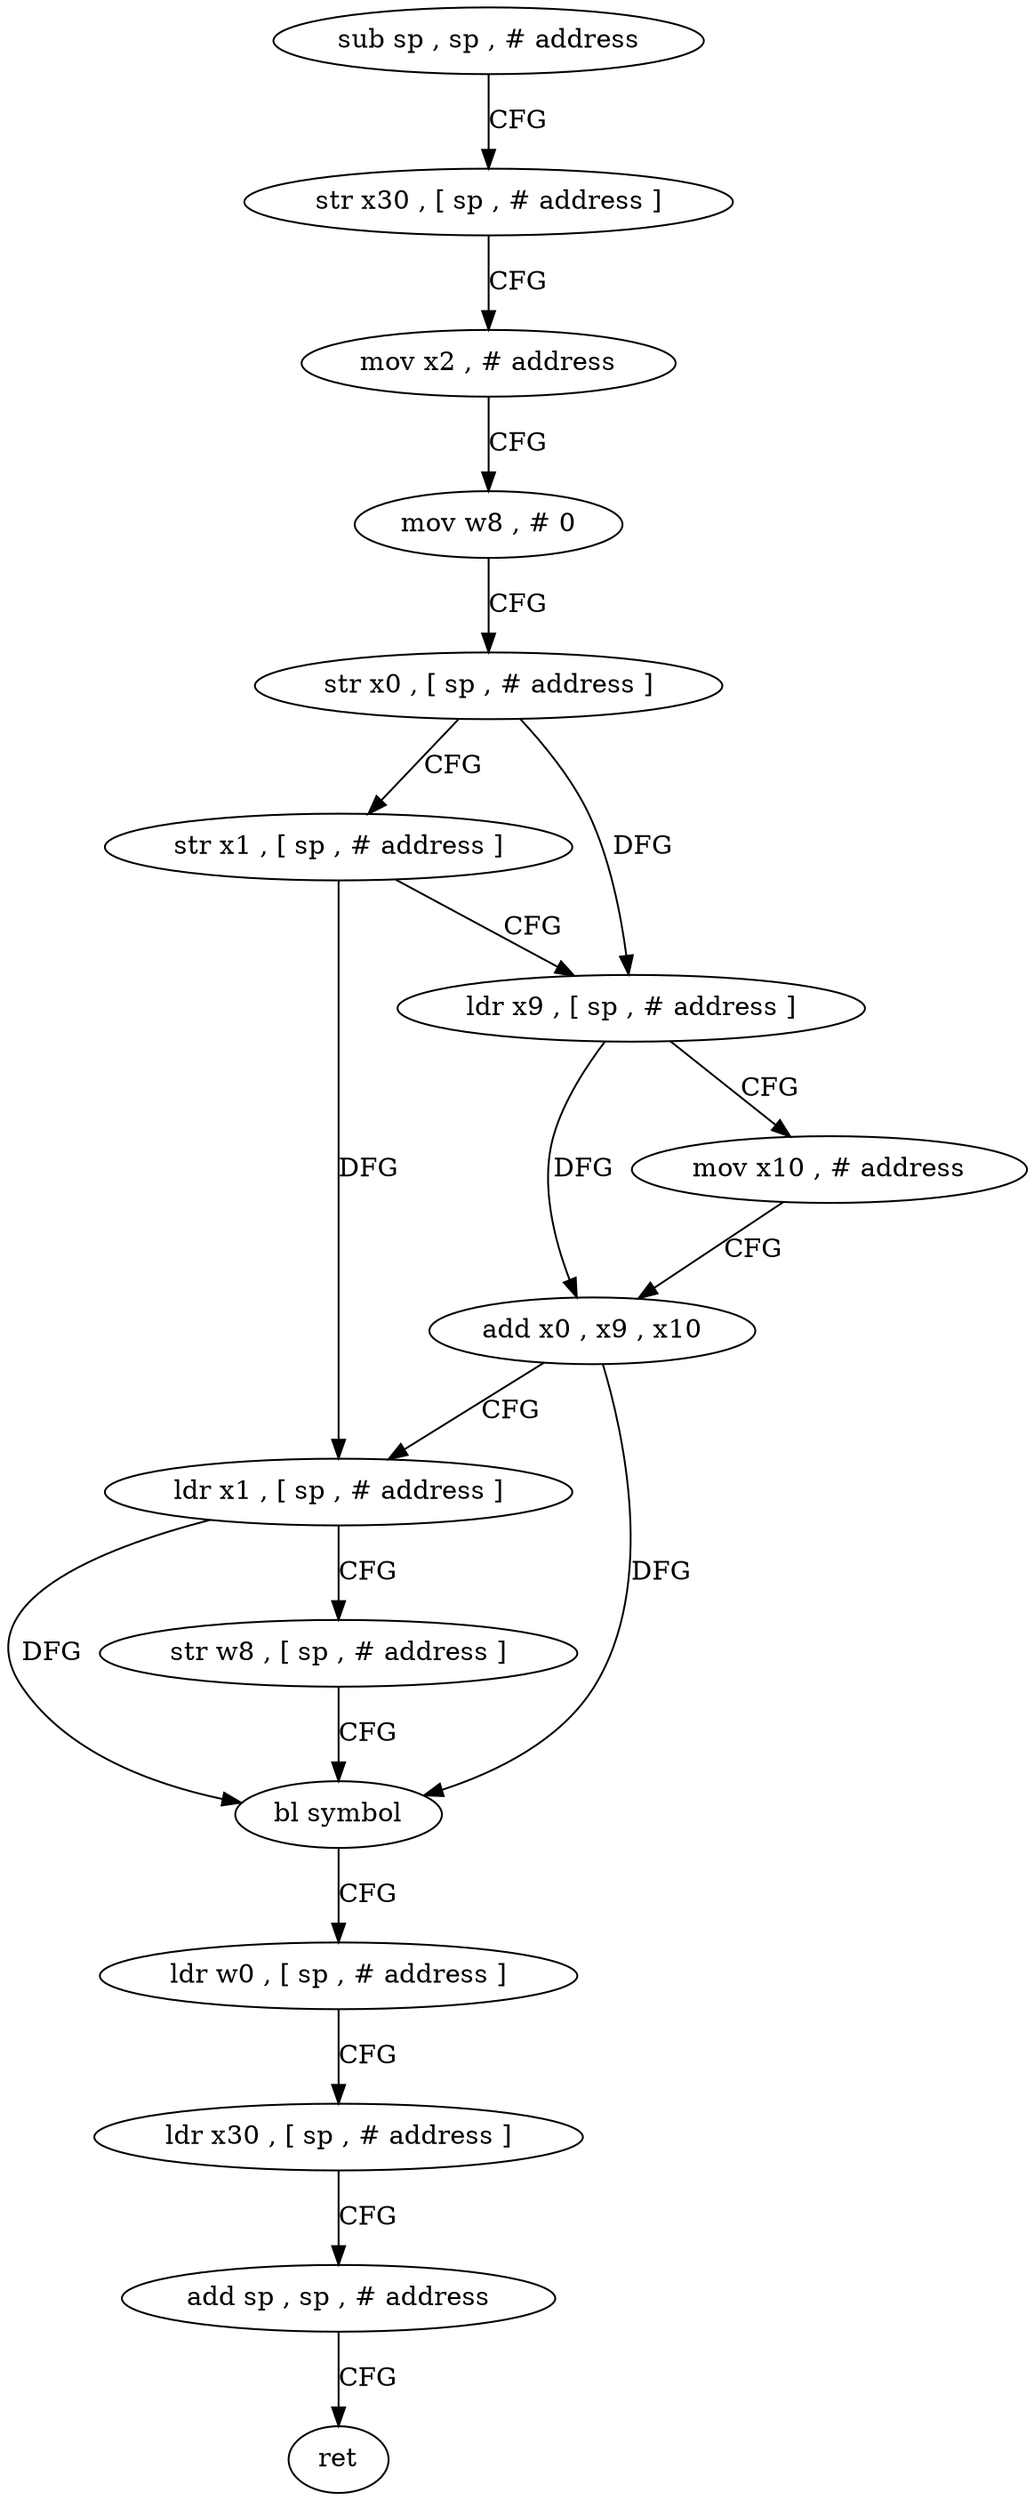 digraph "func" {
"346356" [label = "sub sp , sp , # address" ]
"346360" [label = "str x30 , [ sp , # address ]" ]
"346364" [label = "mov x2 , # address" ]
"346368" [label = "mov w8 , # 0" ]
"346372" [label = "str x0 , [ sp , # address ]" ]
"346376" [label = "str x1 , [ sp , # address ]" ]
"346380" [label = "ldr x9 , [ sp , # address ]" ]
"346384" [label = "mov x10 , # address" ]
"346388" [label = "add x0 , x9 , x10" ]
"346392" [label = "ldr x1 , [ sp , # address ]" ]
"346396" [label = "str w8 , [ sp , # address ]" ]
"346400" [label = "bl symbol" ]
"346404" [label = "ldr w0 , [ sp , # address ]" ]
"346408" [label = "ldr x30 , [ sp , # address ]" ]
"346412" [label = "add sp , sp , # address" ]
"346416" [label = "ret" ]
"346356" -> "346360" [ label = "CFG" ]
"346360" -> "346364" [ label = "CFG" ]
"346364" -> "346368" [ label = "CFG" ]
"346368" -> "346372" [ label = "CFG" ]
"346372" -> "346376" [ label = "CFG" ]
"346372" -> "346380" [ label = "DFG" ]
"346376" -> "346380" [ label = "CFG" ]
"346376" -> "346392" [ label = "DFG" ]
"346380" -> "346384" [ label = "CFG" ]
"346380" -> "346388" [ label = "DFG" ]
"346384" -> "346388" [ label = "CFG" ]
"346388" -> "346392" [ label = "CFG" ]
"346388" -> "346400" [ label = "DFG" ]
"346392" -> "346396" [ label = "CFG" ]
"346392" -> "346400" [ label = "DFG" ]
"346396" -> "346400" [ label = "CFG" ]
"346400" -> "346404" [ label = "CFG" ]
"346404" -> "346408" [ label = "CFG" ]
"346408" -> "346412" [ label = "CFG" ]
"346412" -> "346416" [ label = "CFG" ]
}
